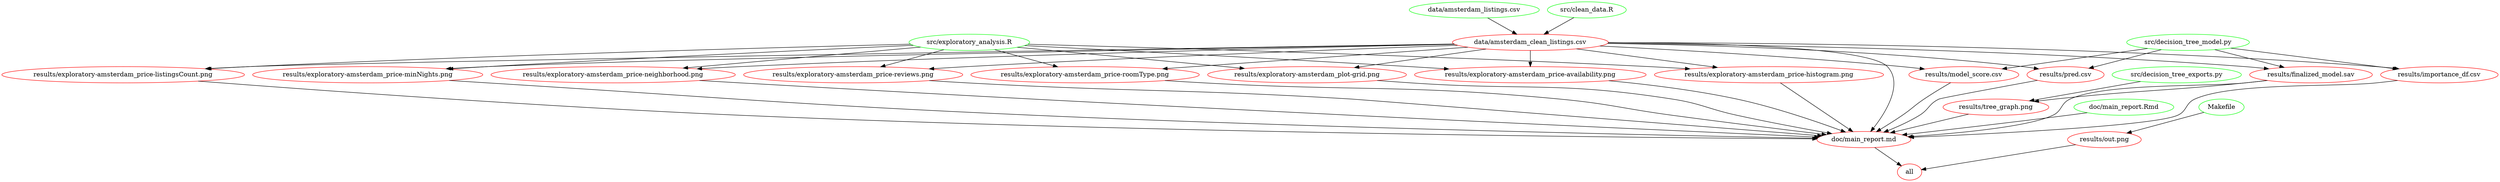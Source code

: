 digraph G {
n25[label="Makefile", color="green"];
n2[label="all", color="red"];
n5[label="data/amsterdam_clean_listings.csv", color="red"];
n6[label="data/amsterdam_listings.csv", color="green"];
n4[label="doc/main_report.Rmd", color="green"];
n3[label="doc/main_report.md", color="red"];
n8[label="results/exploratory-amsterdam_plot-grid.png", color="red"];
n15[label="results/exploratory-amsterdam_price-availability.png", color="red"];
n10[label="results/exploratory-amsterdam_price-histogram.png", color="red"];
n13[label="results/exploratory-amsterdam_price-listingsCount.png", color="red"];
n11[label="results/exploratory-amsterdam_price-minNights.png", color="red"];
n16[label="results/exploratory-amsterdam_price-neighborhood.png", color="red"];
n12[label="results/exploratory-amsterdam_price-reviews.png", color="red"];
n14[label="results/exploratory-amsterdam_price-roomType.png", color="red"];
n17[label="results/finalized_model.sav", color="red"];
n19[label="results/importance_df.csv", color="red"];
n20[label="results/model_score.csv", color="red"];
n24[label="results/out.png", color="red"];
n21[label="results/pred.csv", color="red"];
n22[label="results/tree_graph.png", color="red"];
n7[label="src/clean_data.R", color="green"];
n23[label="src/decision_tree_exports.py", color="green"];
n18[label="src/decision_tree_model.py", color="green"];
n9[label="src/exploratory_analysis.R", color="green"];
n3 -> n2 ; 
n24 -> n2 ; 
n6 -> n5 ; 
n7 -> n5 ; 
n5 -> n3 ; 
n4 -> n3 ; 
n8 -> n3 ; 
n15 -> n3 ; 
n10 -> n3 ; 
n13 -> n3 ; 
n11 -> n3 ; 
n16 -> n3 ; 
n12 -> n3 ; 
n14 -> n3 ; 
n17 -> n3 ; 
n19 -> n3 ; 
n20 -> n3 ; 
n21 -> n3 ; 
n22 -> n3 ; 
n5 -> n8 ; 
n9 -> n8 ; 
n5 -> n15 ; 
n9 -> n15 ; 
n5 -> n10 ; 
n9 -> n10 ; 
n5 -> n13 ; 
n9 -> n13 ; 
n5 -> n11 ; 
n9 -> n11 ; 
n5 -> n16 ; 
n9 -> n16 ; 
n5 -> n12 ; 
n9 -> n12 ; 
n5 -> n14 ; 
n9 -> n14 ; 
n5 -> n17 ; 
n18 -> n17 ; 
n5 -> n19 ; 
n18 -> n19 ; 
n5 -> n20 ; 
n18 -> n20 ; 
n25 -> n24 ; 
n5 -> n21 ; 
n18 -> n21 ; 
n17 -> n22 ; 
n23 -> n22 ; 
}
